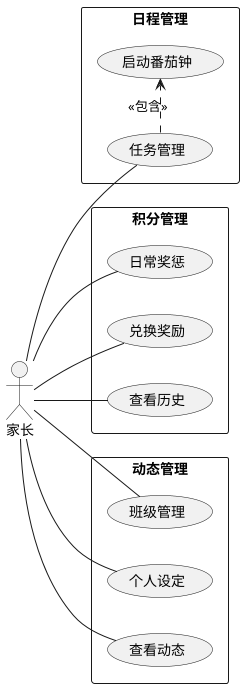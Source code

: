 @startuml chap3-parent

/'
' The general default behavior when building diagram is top to bottom.
' You may change to left to right using the left to right direction command.
' The result is often better with this direction.
'/

left to right direction

/' http://plantuml.com/use-case-diagram '/

actor 家长 as parent

rectangle 日程管理 {
  usecase 任务管理 as task
  parent -- (task)
  (task) .> (启动番茄钟) : <<包含>>
}

rectangle 积分管理 {
  parent -- (日常奖惩)
  parent -- (兑换奖励)
  parent -- (查看历史)
}

rectangle 动态管理 {
  parent -- (班级管理)
  parent -- (个人设定)
  parent -- (查看动态)
}

@enduml
